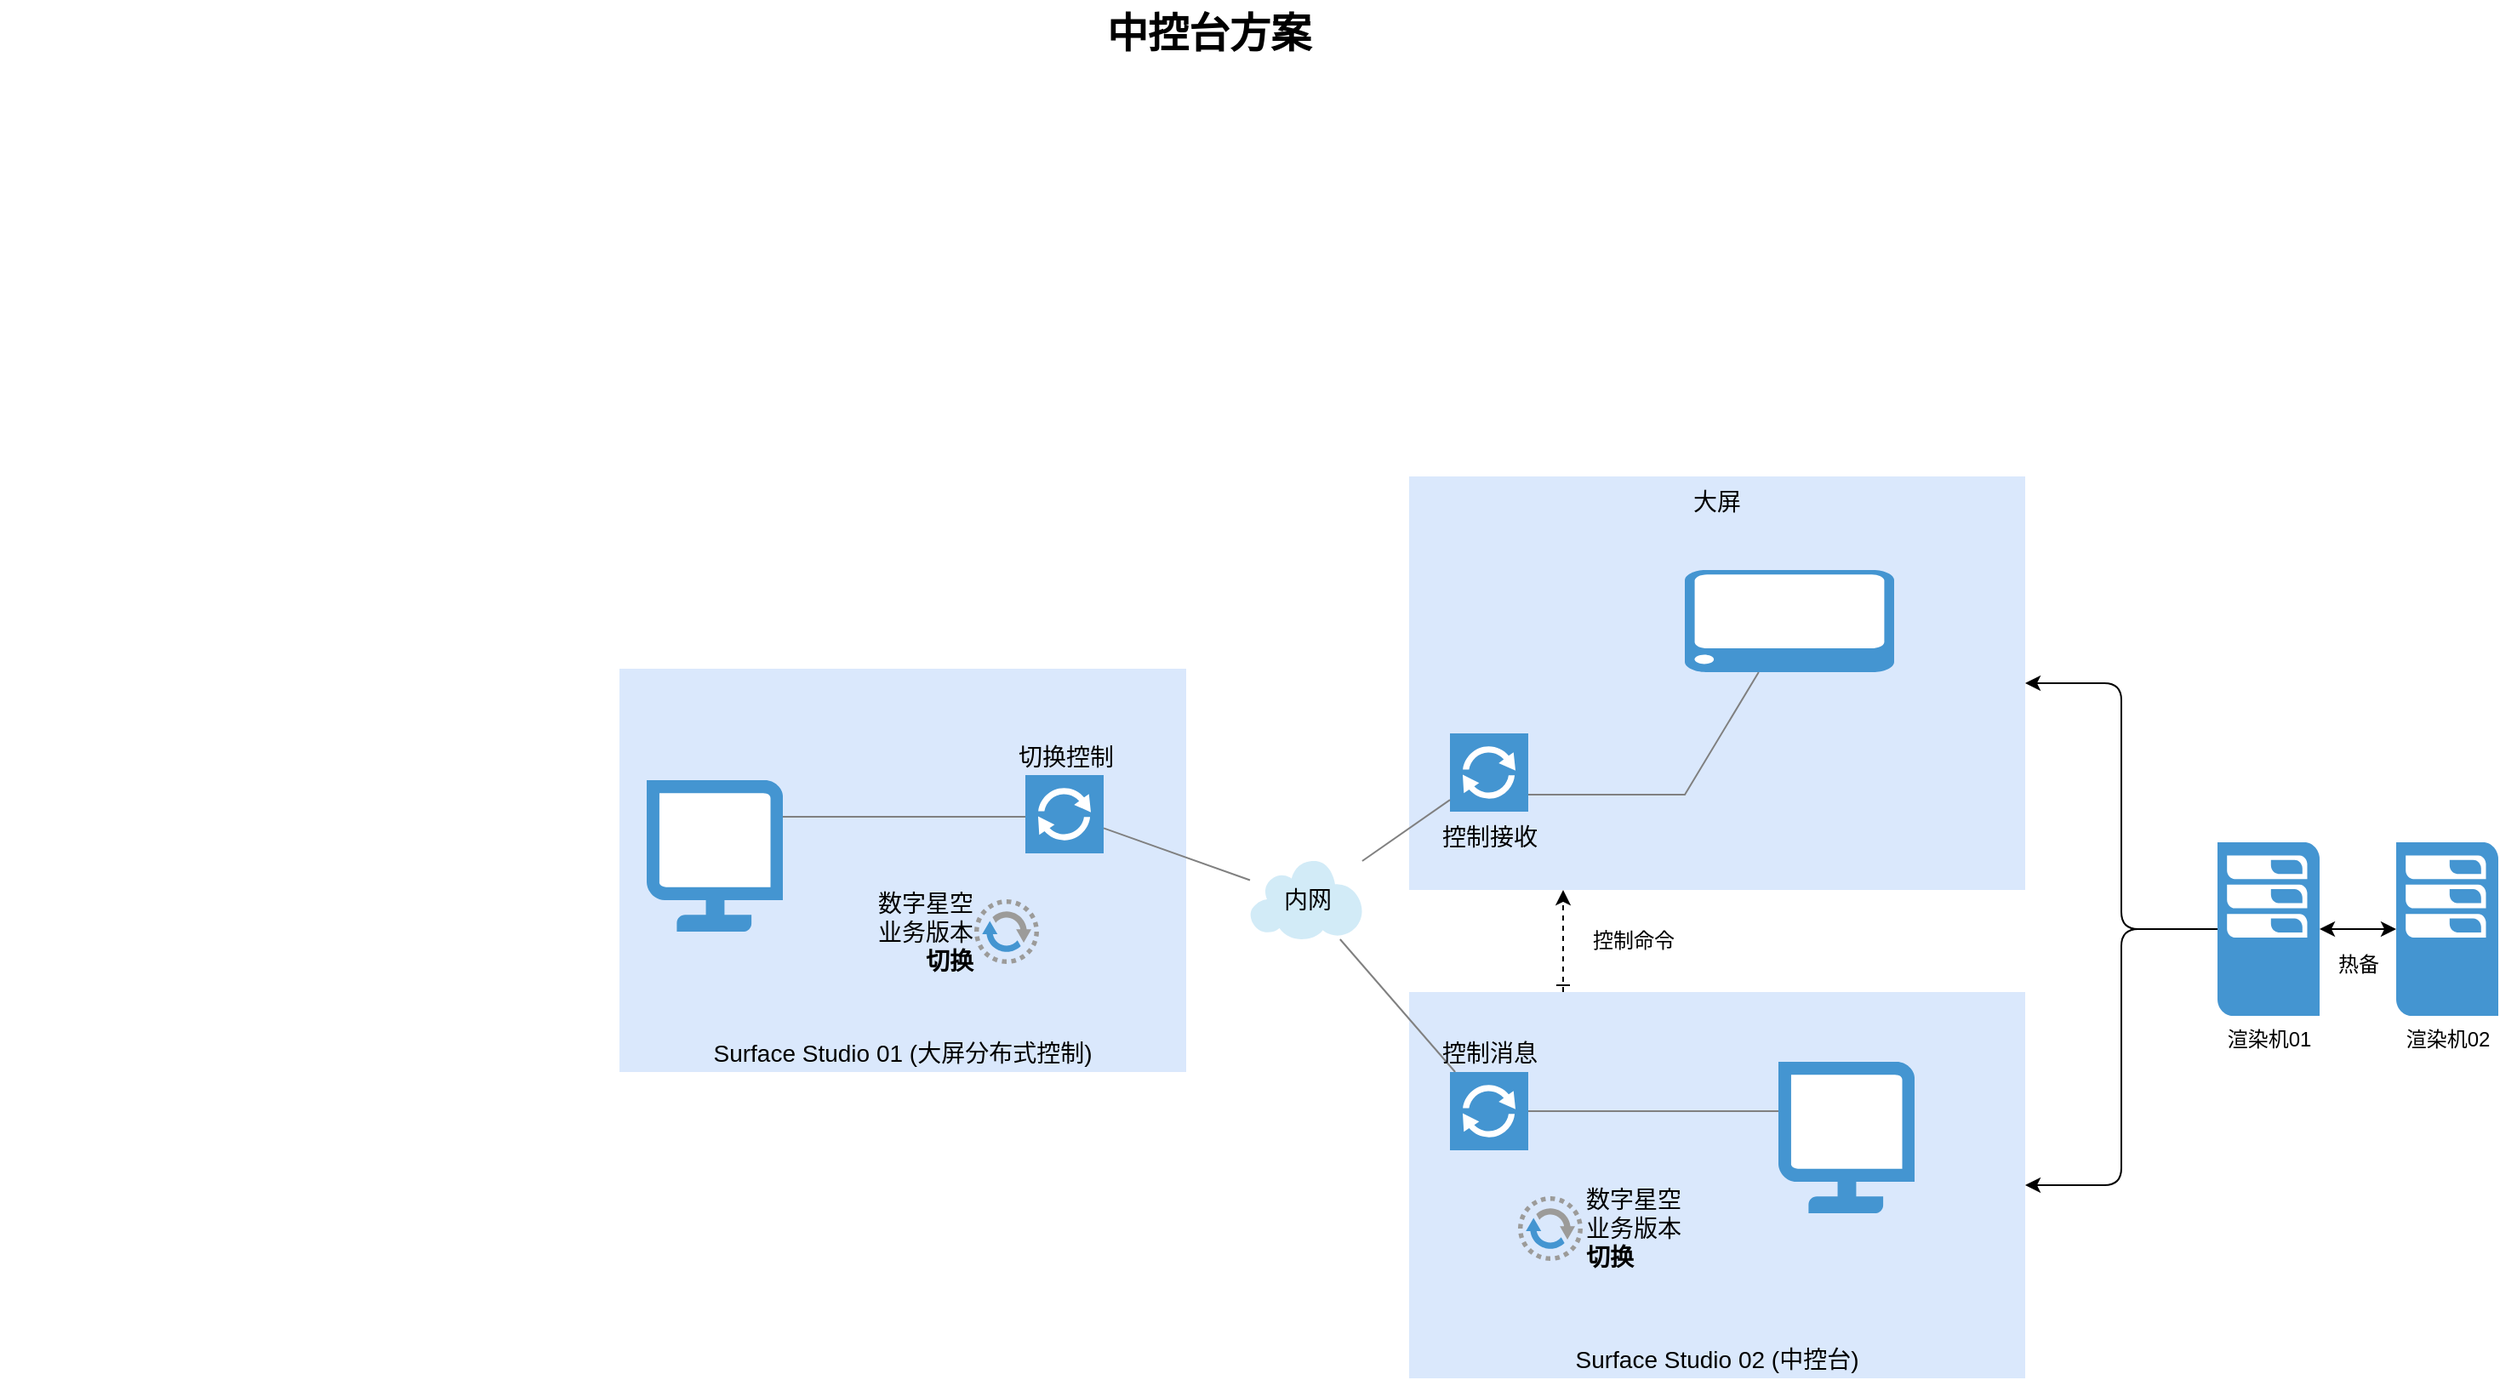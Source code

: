 <mxfile version="10.7.5" type="github"><diagram name="Page-1" id="197159a0-c6a4-9194-75a8-e4174976684c"><mxGraphModel dx="1010" dy="692" grid="1" gridSize="10" guides="1" tooltips="1" connect="1" arrows="1" fold="1" page="1" pageScale="1.5" pageWidth="1169" pageHeight="826" background="none" math="0" shadow="0"><root><mxCell id="0" style=";html=1;"/><mxCell id="1" style=";html=1;" parent="0"/><mxCell id="VSujF8rrTsr3v24NjX4n-23" style="edgeStyle=orthogonalEdgeStyle;rounded=0;orthogonalLoop=1;jettySize=auto;html=1;exitX=0.25;exitY=0;exitDx=0;exitDy=0;entryX=0.25;entryY=1;entryDx=0;entryDy=0;startArrow=ERone;startFill=0;dashed=1;" edge="1" parent="1" source="1257a543d1cacc4b-46" target="1257a543d1cacc4b-44"><mxGeometry relative="1" as="geometry"/></mxCell><mxCell id="1257a543d1cacc4b-46" value="Surface Studio 02 (中控台)" style="whiteSpace=wrap;html=1;fillColor=#dae8fc;fontSize=14;strokeColor=none;verticalAlign=bottom;" parent="1" vertex="1"><mxGeometry x="988" y="643" width="362" height="227" as="geometry"/></mxCell><mxCell id="1257a543d1cacc4b-45" value="Surface Studio 01 (大屏分布式控制)" style="whiteSpace=wrap;html=1;fillColor=#dae8fc;fontSize=14;strokeColor=none;verticalAlign=bottom;" parent="1" vertex="1"><mxGeometry x="524" y="453" width="333" height="237" as="geometry"/></mxCell><mxCell id="1257a543d1cacc4b-44" value="大屏" style="whiteSpace=wrap;html=1;fillColor=#dae8fc;fontSize=14;strokeColor=none;verticalAlign=top;" parent="1" vertex="1"><mxGeometry x="988" y="340" width="362" height="243" as="geometry"/></mxCell><mxCell id="1257a543d1cacc4b-16" style="edgeStyle=elbowEdgeStyle;rounded=0;html=1;startSize=10;endSize=10;jettySize=auto;orthogonalLoop=1;fontSize=14;endArrow=none;endFill=0;strokeColor=#808080;elbow=vertical;" parent="1" source="1257a543d1cacc4b-8" target="VSujF8rrTsr3v24NjX4n-17" edge="1"><mxGeometry relative="1" as="geometry"><Array as="points"><mxPoint x="1150" y="527"/></Array><mxPoint x="1262" y="527" as="targetPoint"/></mxGeometry></mxCell><mxCell id="1257a543d1cacc4b-8" value="控制接收&lt;br&gt;" style="shadow=0;dashed=0;html=1;strokeColor=none;fillColor=#4495D1;labelPosition=center;verticalLabelPosition=bottom;verticalAlign=top;shape=mxgraph.veeam.2d.proxy;fontSize=14;" parent="1" vertex="1"><mxGeometry x="1012.0" y="491" width="46" height="46" as="geometry"/></mxCell><mxCell id="1257a543d1cacc4b-15" style="rounded=0;html=1;startSize=10;endSize=10;jettySize=auto;orthogonalLoop=1;fontSize=14;endArrow=none;endFill=0;strokeColor=#808080;" parent="1" source="1257a543d1cacc4b-9" target="1257a543d1cacc4b-8" edge="1"><mxGeometry relative="1" as="geometry"/></mxCell><mxCell id="1257a543d1cacc4b-9" value="内网" style="shadow=0;dashed=0;html=1;strokeColor=none;fillColor=#4495D1;labelPosition=center;verticalLabelPosition=middle;verticalAlign=middle;shape=mxgraph.veeam.2d.cloud;fontSize=14;align=center;" parent="1" vertex="1"><mxGeometry x="894.5" y="566" width="66" height="46" as="geometry"/></mxCell><mxCell id="1257a543d1cacc4b-30" style="edgeStyle=elbowEdgeStyle;rounded=0;html=1;startSize=10;endSize=10;jettySize=auto;orthogonalLoop=1;fontSize=14;endArrow=none;endFill=0;strokeColor=#808080;elbow=vertical;" parent="1" source="VSujF8rrTsr3v24NjX4n-9" target="1257a543d1cacc4b-23" edge="1"><mxGeometry relative="1" as="geometry"><mxPoint x="606.5" y="538.5" as="sourcePoint"/></mxGeometry></mxCell><mxCell id="1257a543d1cacc4b-27" style="rounded=0;html=1;startSize=10;endSize=10;jettySize=auto;orthogonalLoop=1;fontSize=14;endArrow=none;endFill=0;strokeColor=#808080;" parent="1" source="1257a543d1cacc4b-23" target="1257a543d1cacc4b-9" edge="1"><mxGeometry relative="1" as="geometry"><mxPoint x="881.855" y="306" as="targetPoint"/></mxGeometry></mxCell><mxCell id="1257a543d1cacc4b-23" value="切换控制&lt;br&gt;" style="shadow=0;dashed=0;html=1;strokeColor=none;fillColor=#4495D1;labelPosition=center;verticalLabelPosition=top;verticalAlign=bottom;shape=mxgraph.veeam.2d.proxy;fontSize=14;align=center;" parent="1" vertex="1"><mxGeometry x="762.5" y="515.5" width="46" height="46" as="geometry"/></mxCell><mxCell id="1257a543d1cacc4b-26" style="rounded=0;html=1;startSize=10;endSize=10;jettySize=auto;orthogonalLoop=1;fontSize=14;endArrow=none;endFill=0;strokeColor=#808080;" parent="1" source="1257a543d1cacc4b-24" target="1257a543d1cacc4b-9" edge="1"><mxGeometry relative="1" as="geometry"/></mxCell><mxCell id="1257a543d1cacc4b-33" style="edgeStyle=elbowEdgeStyle;rounded=0;html=1;startSize=10;endSize=10;jettySize=auto;orthogonalLoop=1;fontSize=14;endArrow=none;endFill=0;strokeColor=#808080;elbow=vertical;" parent="1" source="1257a543d1cacc4b-24" target="VSujF8rrTsr3v24NjX4n-12" edge="1"><mxGeometry relative="1" as="geometry"><mxPoint x="1242" y="713" as="targetPoint"/></mxGeometry></mxCell><mxCell id="1257a543d1cacc4b-24" value="控制消息" style="shadow=0;dashed=0;html=1;strokeColor=none;fillColor=#4495D1;labelPosition=center;verticalLabelPosition=top;verticalAlign=bottom;shape=mxgraph.veeam.2d.proxy;fontSize=14;align=center;" parent="1" vertex="1"><mxGeometry x="1012.0" y="690.0" width="46" height="46" as="geometry"/></mxCell><mxCell id="1257a543d1cacc4b-41" value="数字星空&lt;br&gt;业务版本&lt;br&gt;&lt;b&gt;切换&lt;/b&gt;&lt;br&gt;" style="shadow=0;dashed=0;html=1;strokeColor=none;fillColor=#4495D1;labelPosition=left;verticalLabelPosition=middle;verticalAlign=middle;shape=mxgraph.veeam.2d.data_mover;fontSize=14;align=right;" parent="1" vertex="1"><mxGeometry x="732.5" y="588.5" width="38" height="38" as="geometry"/></mxCell><mxCell id="1257a543d1cacc4b-42" value="数字星空&lt;br&gt;业务版本&lt;br&gt;&lt;b&gt;切换&lt;/b&gt;&lt;br&gt;" style="shadow=0;dashed=0;html=1;strokeColor=none;fillColor=#4495D1;labelPosition=right;verticalLabelPosition=middle;verticalAlign=middle;shape=mxgraph.veeam.2d.data_mover;fontSize=14;align=left;" parent="1" vertex="1"><mxGeometry x="1052" y="763" width="38" height="38" as="geometry"/></mxCell><mxCell id="1257a543d1cacc4b-52" value="中控台方案" style="text;strokeColor=none;fillColor=none;html=1;fontSize=24;fontStyle=1;verticalAlign=middle;align=center;" parent="1" vertex="1"><mxGeometry x="160" y="60" width="1420" height="40" as="geometry"/></mxCell><mxCell id="VSujF8rrTsr3v24NjX4n-9" value="" style="pointerEvents=1;shadow=0;dashed=0;html=1;strokeColor=none;fillColor=#4495D1;labelPosition=center;verticalLabelPosition=bottom;verticalAlign=top;align=center;outlineConnect=0;shape=mxgraph.veeam.monitor;" vertex="1" parent="1"><mxGeometry x="540" y="518.5" width="80" height="89" as="geometry"/></mxCell><mxCell id="VSujF8rrTsr3v24NjX4n-12" value="" style="pointerEvents=1;shadow=0;dashed=0;html=1;strokeColor=none;fillColor=#4495D1;labelPosition=center;verticalLabelPosition=bottom;verticalAlign=top;align=center;outlineConnect=0;shape=mxgraph.veeam.monitor;" vertex="1" parent="1"><mxGeometry x="1205" y="684" width="80" height="89" as="geometry"/></mxCell><mxCell id="VSujF8rrTsr3v24NjX4n-19" style="edgeStyle=orthogonalEdgeStyle;orthogonalLoop=1;jettySize=auto;html=1;rounded=0;startArrow=classic;startFill=1;" edge="1" parent="1" source="VSujF8rrTsr3v24NjX4n-15" target="VSujF8rrTsr3v24NjX4n-18"><mxGeometry relative="1" as="geometry"/></mxCell><mxCell id="VSujF8rrTsr3v24NjX4n-21" style="edgeStyle=orthogonalEdgeStyle;rounded=1;orthogonalLoop=1;jettySize=auto;html=1;entryX=1;entryY=0.5;entryDx=0;entryDy=0;" edge="1" parent="1" source="VSujF8rrTsr3v24NjX4n-15" target="1257a543d1cacc4b-44"><mxGeometry relative="1" as="geometry"/></mxCell><mxCell id="VSujF8rrTsr3v24NjX4n-15" value="渲染机01" style="pointerEvents=1;shadow=0;dashed=0;html=1;strokeColor=none;fillColor=#4495D1;labelPosition=center;verticalLabelPosition=bottom;verticalAlign=top;align=center;outlineConnect=0;shape=mxgraph.veeam.2d.esx_esxi;" vertex="1" parent="1"><mxGeometry x="1463" y="555" width="60" height="102" as="geometry"/></mxCell><mxCell id="VSujF8rrTsr3v24NjX4n-17" value="" style="shadow=0;dashed=0;html=1;strokeColor=none;fillColor=#4495D1;labelPosition=center;verticalLabelPosition=bottom;verticalAlign=top;align=center;outlineConnect=0;shape=mxgraph.veeam.interface;rotation=-180;" vertex="1" parent="1"><mxGeometry x="1150" y="395" width="123" height="60" as="geometry"/></mxCell><mxCell id="VSujF8rrTsr3v24NjX4n-18" value="渲染机02" style="pointerEvents=1;shadow=0;dashed=0;html=1;strokeColor=none;fillColor=#4495D1;labelPosition=center;verticalLabelPosition=bottom;verticalAlign=top;align=center;outlineConnect=0;shape=mxgraph.veeam.2d.esx_esxi;" vertex="1" parent="1"><mxGeometry x="1568" y="555" width="60" height="102" as="geometry"/></mxCell><mxCell id="VSujF8rrTsr3v24NjX4n-20" value="热备" style="text;html=1;strokeColor=none;fillColor=none;align=center;verticalAlign=middle;whiteSpace=wrap;rounded=0;" vertex="1" parent="1"><mxGeometry x="1526" y="617" width="40" height="20" as="geometry"/></mxCell><mxCell id="VSujF8rrTsr3v24NjX4n-22" style="edgeStyle=orthogonalEdgeStyle;rounded=1;orthogonalLoop=1;jettySize=auto;html=1;entryX=1;entryY=0.5;entryDx=0;entryDy=0;" edge="1" parent="1" source="VSujF8rrTsr3v24NjX4n-15" target="1257a543d1cacc4b-46"><mxGeometry relative="1" as="geometry"><mxPoint x="1473" y="616" as="sourcePoint"/><mxPoint x="1400" y="455" as="targetPoint"/></mxGeometry></mxCell><mxCell id="VSujF8rrTsr3v24NjX4n-24" value="控制命令" style="text;html=1;strokeColor=none;fillColor=none;align=center;verticalAlign=middle;whiteSpace=wrap;rounded=0;" vertex="1" parent="1"><mxGeometry x="1090" y="603" width="60" height="20" as="geometry"/></mxCell></root></mxGraphModel></diagram></mxfile>